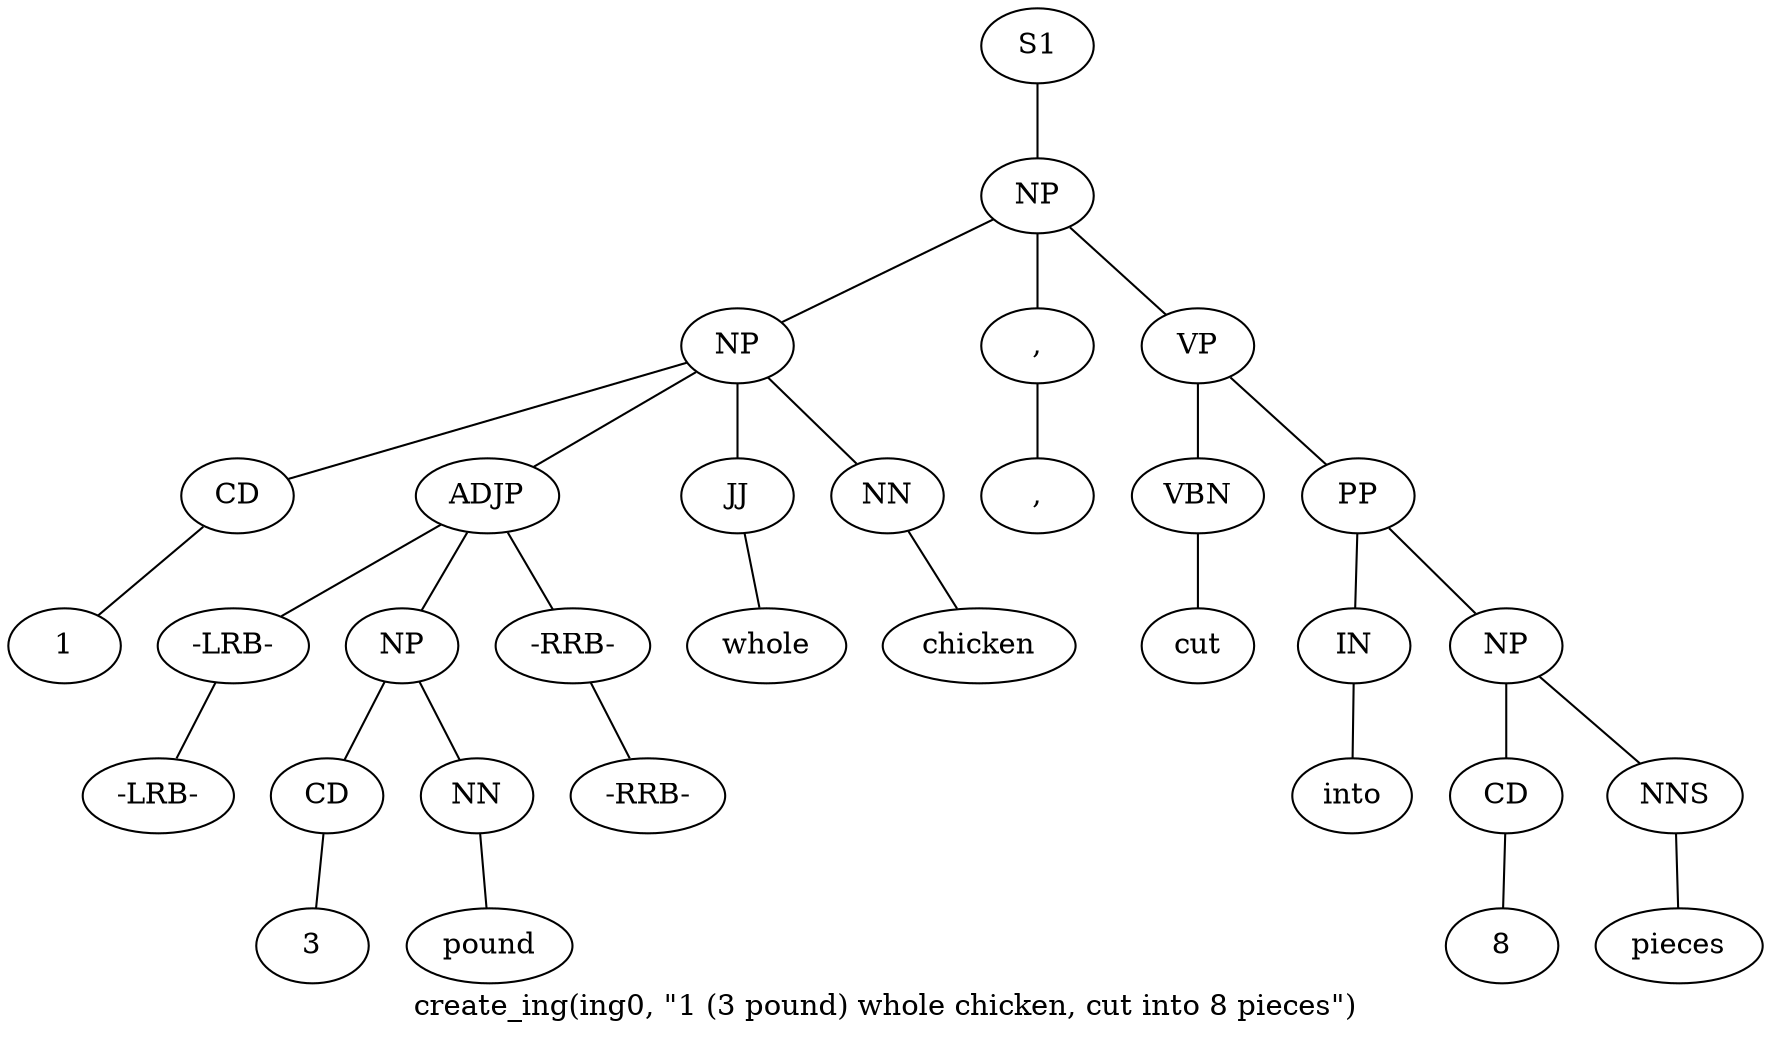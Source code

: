 graph SyntaxGraph {
	label = "create_ing(ing0, \"1 (3 pound) whole chicken, cut into 8 pieces\")";
	Node0 [label="S1"];
	Node1 [label="NP"];
	Node2 [label="NP"];
	Node3 [label="CD"];
	Node4 [label="1"];
	Node5 [label="ADJP"];
	Node6 [label="-LRB-"];
	Node7 [label="-LRB-"];
	Node8 [label="NP"];
	Node9 [label="CD"];
	Node10 [label="3"];
	Node11 [label="NN"];
	Node12 [label="pound"];
	Node13 [label="-RRB-"];
	Node14 [label="-RRB-"];
	Node15 [label="JJ"];
	Node16 [label="whole"];
	Node17 [label="NN"];
	Node18 [label="chicken"];
	Node19 [label=","];
	Node20 [label=","];
	Node21 [label="VP"];
	Node22 [label="VBN"];
	Node23 [label="cut"];
	Node24 [label="PP"];
	Node25 [label="IN"];
	Node26 [label="into"];
	Node27 [label="NP"];
	Node28 [label="CD"];
	Node29 [label="8"];
	Node30 [label="NNS"];
	Node31 [label="pieces"];

	Node0 -- Node1;
	Node1 -- Node2;
	Node1 -- Node19;
	Node1 -- Node21;
	Node2 -- Node3;
	Node2 -- Node5;
	Node2 -- Node15;
	Node2 -- Node17;
	Node3 -- Node4;
	Node5 -- Node6;
	Node5 -- Node8;
	Node5 -- Node13;
	Node6 -- Node7;
	Node8 -- Node9;
	Node8 -- Node11;
	Node9 -- Node10;
	Node11 -- Node12;
	Node13 -- Node14;
	Node15 -- Node16;
	Node17 -- Node18;
	Node19 -- Node20;
	Node21 -- Node22;
	Node21 -- Node24;
	Node22 -- Node23;
	Node24 -- Node25;
	Node24 -- Node27;
	Node25 -- Node26;
	Node27 -- Node28;
	Node27 -- Node30;
	Node28 -- Node29;
	Node30 -- Node31;
}